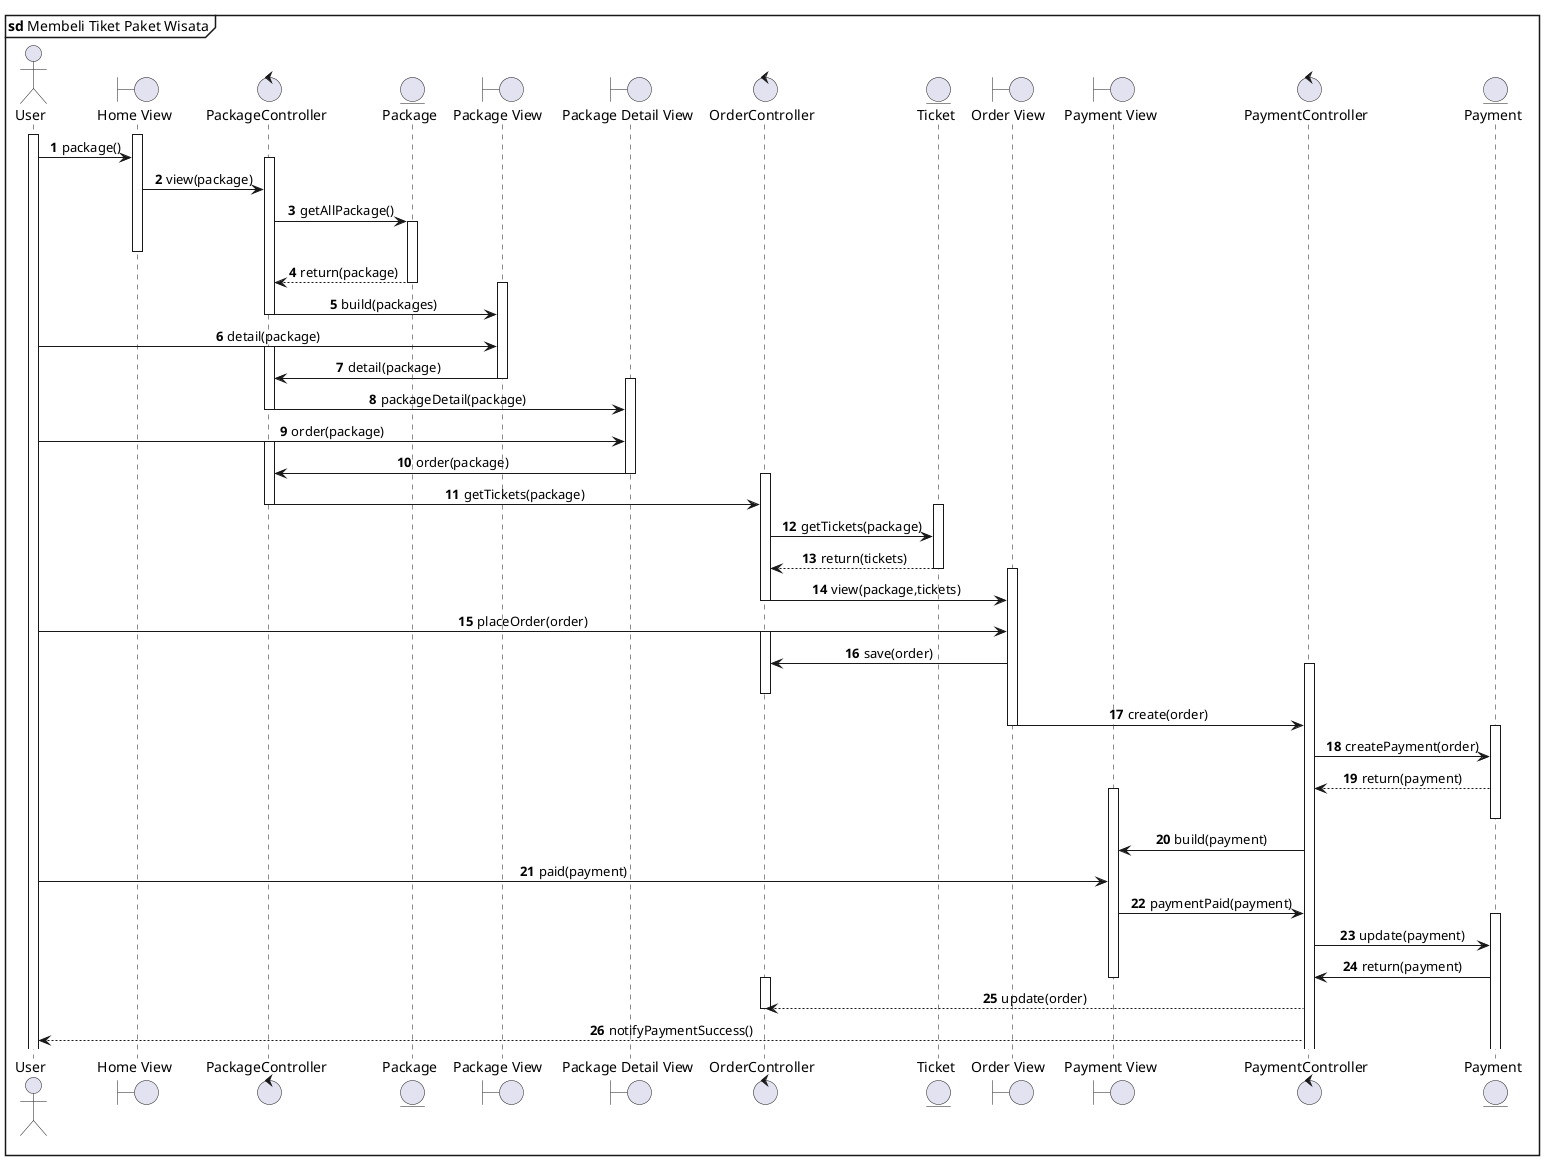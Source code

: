 @startuml Membeli Tiket Paket Wisata
mainframe **sd** Membeli Tiket Paket Wisata
actor "User" as User
boundary "Home View" as HomeView
control PackageController 
entity Package as PackageModel
boundary "Package View " as PackageView
entity Ticket as TicketModel
boundary "Package Detail View" as  PackageDetailView
control OrderController
entity Ticket as TicketModel
boundary "Order View " as OrderView
boundary "Payment View" as PaymentView
control PaymentController
entity Payment as PaymentModel

autonumber
' autoactivate on
skinparam SequenceMessageAlignment center

activate User
activate HomeView
User->HomeView: package()
activate PackageController
HomeView->PackageController: view(package)
PackageController->PackageModel: getAllPackage()
activate PackageModel
deactivate HomeView
PackageModel-->PackageController: return(package)
deactivate PackageModel
activate PackageView
PackageController->PackageView: build(packages)
deactivate PackageController
User->PackageView: detail(package)
activate PackageController
PackageView->PackageController: detail(package)
deactivate PackageView
activate PackageDetailView
PackageController->PackageDetailView: packageDetail(package)
deactivate PackageController
User->PackageDetailView: order(package)
activate PackageController
PackageDetailView->PackageController: order(package)
deactivate PackageDetailView
activate OrderController
PackageController-> OrderController: getTickets(package)
deactivate PackageController
activate TicketModel
OrderController-> TicketModel: getTickets(package)
TicketModel-->OrderController: return(tickets)
deactivate TicketModel
activate OrderView
OrderController->OrderView: view(package,tickets)
deactivate OrderController
User->OrderView: placeOrder(order)
activate OrderController
OrderView->OrderController: save(order)
activate PaymentController
deactivate OrderController
OrderView->PaymentController: create(order)
deactivate OrderView
activate PaymentModel
PaymentController->PaymentModel: createPayment(order)
PaymentModel--> PaymentController: return(payment)
activate PaymentView
deactivate PaymentModel

PaymentController->PaymentView: build(payment)
User->PaymentView: paid(payment)
PaymentView->PaymentController: paymentPaid(payment)
activate PaymentModel
PaymentController->PaymentModel: update(payment)
PaymentModel-> PaymentController: return(payment)
deactivate PaymentView
activate OrderController
PaymentController-->OrderController: update(order)
deactivate OrderController
PaymentController-->User: notifyPaymentSuccess()


@enduml
